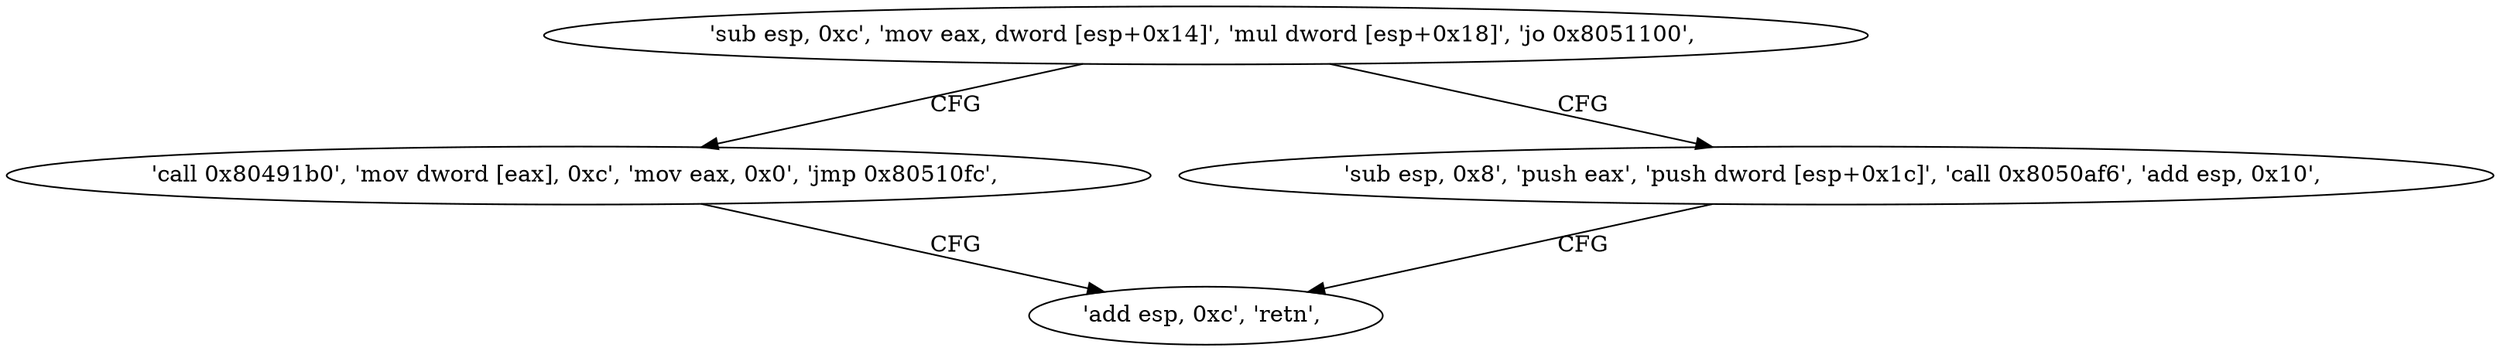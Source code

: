 digraph "func" {
"134549727" [label = "'sub esp, 0xc', 'mov eax, dword [esp+0x14]', 'mul dword [esp+0x18]', 'jo 0x8051100', " ]
"134549760" [label = "'call 0x80491b0', 'mov dword [eax], 0xc', 'mov eax, 0x0', 'jmp 0x80510fc', " ]
"134549740" [label = "'sub esp, 0x8', 'push eax', 'push dword [esp+0x1c]', 'call 0x8050af6', 'add esp, 0x10', " ]
"134549756" [label = "'add esp, 0xc', 'retn', " ]
"134549727" -> "134549760" [ label = "CFG" ]
"134549727" -> "134549740" [ label = "CFG" ]
"134549760" -> "134549756" [ label = "CFG" ]
"134549740" -> "134549756" [ label = "CFG" ]
}
